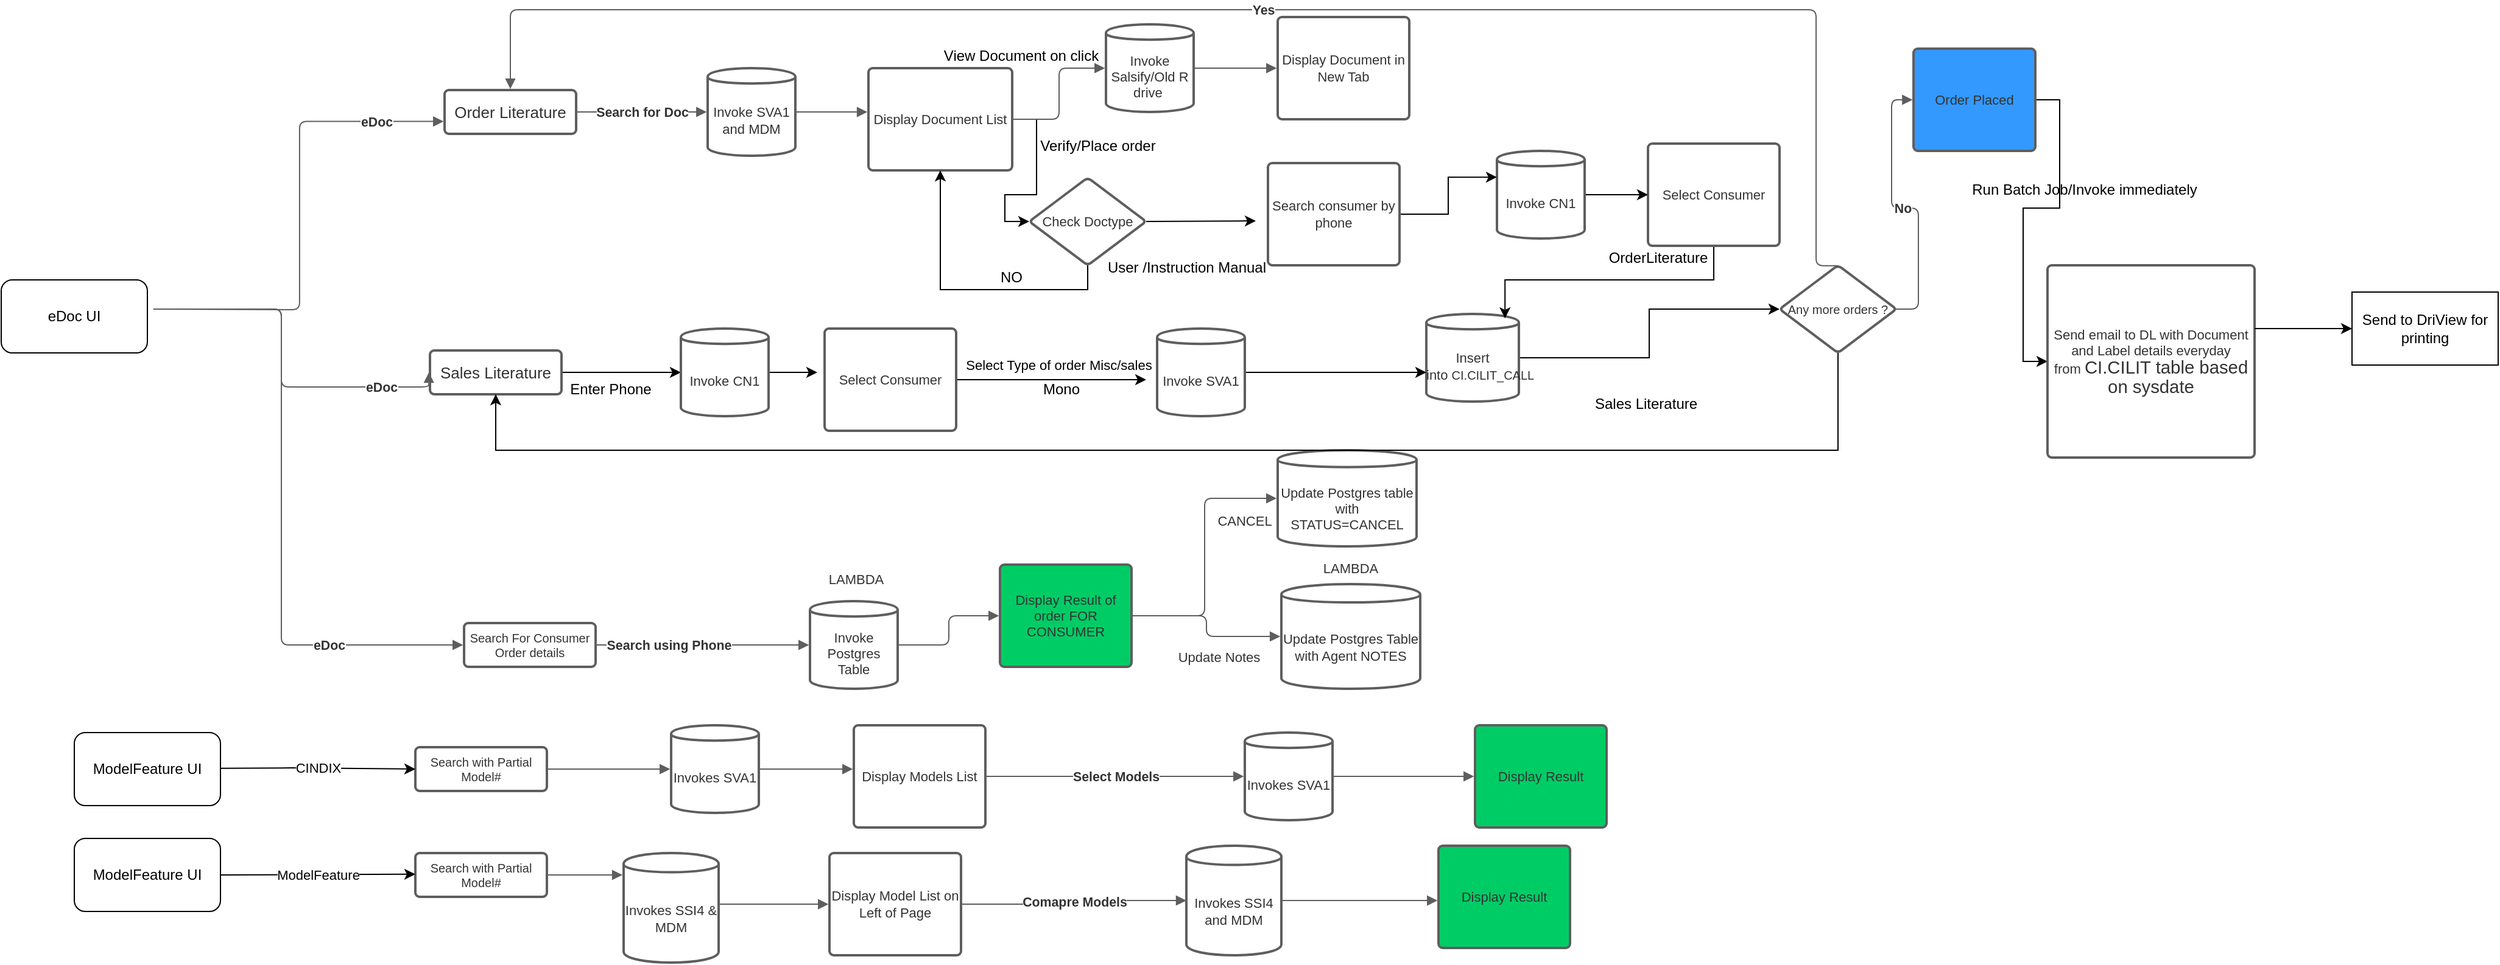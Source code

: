 <mxfile version="13.10.4" type="github">
  <diagram id="0DkKz2EjrmcNMTaaRU0T" name="Page-1">
    <mxGraphModel dx="1202" dy="552" grid="1" gridSize="10" guides="1" tooltips="1" connect="1" arrows="1" fold="1" page="1" pageScale="1" pageWidth="850" pageHeight="1100" math="0" shadow="0">
      <root>
        <mxCell id="0" />
        <mxCell id="1" parent="0" />
        <UserObject label="Update Notes" lucidchartObjectId="BilLvsvKNe_M" id="a1okjNHGLK1KyI7zbIEn-1">
          <mxCell style="html=1;overflow=block;whiteSpace=wrap;strokeColor=none;fillColor=none;whiteSpace=wrap;fontSize=11;fontColor=#333333;spacing=0;strokeOpacity=100;rounded=1;absoluteArcSize=1;arcSize=7;strokeWidth=2;" vertex="1" zOrder="0" parent="1">
            <mxGeometry x="948" y="532" width="144" height="36" as="geometry" />
          </mxCell>
        </UserObject>
        <UserObject label="Order Literature" lucidchartObjectId="pBjLOZaNNB7b" id="a1okjNHGLK1KyI7zbIEn-5">
          <mxCell style="html=1;overflow=block;whiteSpace=wrap;;whiteSpace=wrap;fontSize=13;fontColor=#333333;spacing=0;strokeColor=#5e5e5e;strokeOpacity=100;rounded=1;absoluteArcSize=1;arcSize=7;strokeWidth=2;" vertex="1" zOrder="2" parent="1">
            <mxGeometry x="384" y="84" width="108" height="36" as="geometry" />
          </mxCell>
        </UserObject>
        <mxCell id="a1okjNHGLK1KyI7zbIEn-6" style="edgeStyle=orthogonalEdgeStyle;rounded=0;orthogonalLoop=1;jettySize=auto;html=1;exitX=1;exitY=0.5;exitDx=0;exitDy=0;entryX=0;entryY=0.5;entryDx=0;entryDy=0;" edge="1" parent="1" source="a1okjNHGLK1KyI7zbIEn-7" target="a1okjNHGLK1KyI7zbIEn-80">
          <mxGeometry relative="1" as="geometry" />
        </mxCell>
        <UserObject label="Sales Literature" lucidchartObjectId="YBjLfeXOZ875" id="a1okjNHGLK1KyI7zbIEn-7">
          <mxCell style="html=1;overflow=block;whiteSpace=wrap;;whiteSpace=wrap;fontSize=13;fontColor=#333333;spacing=0;strokeColor=#5e5e5e;strokeOpacity=100;rounded=1;absoluteArcSize=1;arcSize=7;strokeWidth=2;" vertex="1" zOrder="3" parent="1">
            <mxGeometry x="372" y="298" width="108" height="36" as="geometry" />
          </mxCell>
        </UserObject>
        <UserObject label="Search For Consumer Order details" lucidchartObjectId="nCjL~i5pT-_8" id="a1okjNHGLK1KyI7zbIEn-8">
          <mxCell style="html=1;overflow=block;whiteSpace=wrap;;whiteSpace=wrap;fontSize=10;fontColor=#333333;spacing=0;strokeColor=#5e5e5e;strokeOpacity=100;rounded=1;absoluteArcSize=1;arcSize=7;strokeWidth=2;" vertex="1" zOrder="5" parent="1">
            <mxGeometry x="400" y="522" width="108" height="36" as="geometry" />
          </mxCell>
        </UserObject>
        <UserObject label="" lucidchartObjectId="IDjLZH2CIHoi" id="a1okjNHGLK1KyI7zbIEn-9">
          <mxCell style="html=1;jettySize=18;whiteSpace=wrap;fontSize=11;strokeColor=#5E5E5E;rounded=1;arcSize=12;edgeStyle=orthogonalEdgeStyle;startArrow=none;;endArrow=block;endFill=1;;exitX=1.007;exitY=0.5;exitPerimeter=0;entryX=-0.008;entryY=0.5;entryPerimeter=0;" edge="1" parent="1" target="a1okjNHGLK1KyI7zbIEn-7">
            <mxGeometry width="100" height="100" relative="1" as="geometry">
              <Array as="points">
                <mxPoint x="250" y="264" />
                <mxPoint x="250" y="328" />
              </Array>
              <mxPoint x="144.924" y="264" as="sourcePoint" />
            </mxGeometry>
          </mxCell>
        </UserObject>
        <mxCell id="a1okjNHGLK1KyI7zbIEn-10" value="eDoc" style="text;html=1;resizable=0;labelBackgroundColor=#ffffff;align=center;verticalAlign=middle;fontStyle=1;fontColor=#333333;;fontSize=10.667;" vertex="1" parent="a1okjNHGLK1KyI7zbIEn-9">
          <mxGeometry x="0.657" relative="1" as="geometry" />
        </mxCell>
        <UserObject label="" lucidchartObjectId="6DjLCiu6LorC" id="a1okjNHGLK1KyI7zbIEn-11">
          <mxCell style="html=1;jettySize=18;whiteSpace=wrap;fontSize=11;strokeColor=#5E5E5E;rounded=1;arcSize=12;edgeStyle=orthogonalEdgeStyle;startArrow=none;;endArrow=block;endFill=1;;exitX=1.007;exitY=0.5;exitPerimeter=0;entryX=-0.008;entryY=0.717;entryPerimeter=0;" edge="1" parent="1" target="a1okjNHGLK1KyI7zbIEn-5">
            <mxGeometry width="100" height="100" relative="1" as="geometry">
              <Array as="points" />
              <mxPoint x="144.924" y="264" as="sourcePoint" />
            </mxGeometry>
          </mxCell>
        </UserObject>
        <mxCell id="a1okjNHGLK1KyI7zbIEn-12" value="eDoc" style="text;html=1;resizable=0;labelBackgroundColor=#ffffff;align=center;verticalAlign=middle;fontStyle=1;fontColor=#333333;;fontSize=10.667;" vertex="1" parent="a1okjNHGLK1KyI7zbIEn-11">
          <mxGeometry x="0.717" relative="1" as="geometry" />
        </mxCell>
        <UserObject label="" lucidchartObjectId="fEjLspF8iSy~" id="a1okjNHGLK1KyI7zbIEn-13">
          <mxCell style="html=1;jettySize=18;whiteSpace=wrap;fontSize=11;strokeColor=#5E5E5E;rounded=1;arcSize=12;edgeStyle=orthogonalEdgeStyle;startArrow=none;;endArrow=block;endFill=1;;exitX=1.007;exitY=0.5;exitPerimeter=0;entryX=-0.008;entryY=0.5;entryPerimeter=0;" edge="1" parent="1" target="a1okjNHGLK1KyI7zbIEn-8">
            <mxGeometry width="100" height="100" relative="1" as="geometry">
              <Array as="points">
                <mxPoint x="250" y="264" />
                <mxPoint x="250" y="540" />
              </Array>
              <mxPoint x="144.924" y="264" as="sourcePoint" />
            </mxGeometry>
          </mxCell>
        </UserObject>
        <mxCell id="a1okjNHGLK1KyI7zbIEn-14" value="eDoc" style="text;html=1;resizable=0;labelBackgroundColor=#ffffff;align=center;verticalAlign=middle;fontStyle=1;fontColor=#333333;;fontSize=10.667;" vertex="1" parent="a1okjNHGLK1KyI7zbIEn-13">
          <mxGeometry x="0.585" relative="1" as="geometry" />
        </mxCell>
        <UserObject label="Search with  Partial Model#" lucidchartObjectId="1EjL6-oOuRn1" id="a1okjNHGLK1KyI7zbIEn-17">
          <mxCell style="html=1;overflow=block;whiteSpace=wrap;;whiteSpace=wrap;fontSize=10;fontColor=#333333;spacing=0;strokeColor=#5e5e5e;strokeOpacity=100;rounded=1;absoluteArcSize=1;arcSize=7;strokeWidth=2;" vertex="1" zOrder="11" parent="1">
            <mxGeometry x="360" y="624" width="108" height="36" as="geometry" />
          </mxCell>
        </UserObject>
        <UserObject label="Search with  Partial Model#" lucidchartObjectId="lHjLN2XoaWTJ" id="a1okjNHGLK1KyI7zbIEn-18">
          <mxCell style="html=1;overflow=block;whiteSpace=wrap;;whiteSpace=wrap;fontSize=10;fontColor=#333333;spacing=0;strokeColor=#5e5e5e;strokeOpacity=100;rounded=1;absoluteArcSize=1;arcSize=7;strokeWidth=2;" vertex="1" zOrder="12" parent="1">
            <mxGeometry x="360" y="711" width="108" height="36" as="geometry" />
          </mxCell>
        </UserObject>
        <UserObject label="Display Models List" lucidchartObjectId="w.kLbMs-QvT~" id="a1okjNHGLK1KyI7zbIEn-19">
          <mxCell style="html=1;overflow=block;whiteSpace=wrap;;whiteSpace=wrap;fontSize=11;fontColor=#333333;spacing=0;strokeColor=#5e5e5e;strokeOpacity=100;rounded=1;absoluteArcSize=1;arcSize=7;strokeWidth=2;" vertex="1" zOrder="15" parent="1">
            <mxGeometry x="720" y="606" width="108" height="84" as="geometry" />
          </mxCell>
        </UserObject>
        <UserObject label="LAMBDA" lucidchartObjectId="u~kLIPSDVg86" id="a1okjNHGLK1KyI7zbIEn-20">
          <mxCell style="html=1;overflow=block;whiteSpace=wrap;strokeColor=none;fillColor=none;whiteSpace=wrap;fontSize=11;fontColor=#333333;spacing=0;strokeOpacity=100;rounded=1;absoluteArcSize=1;arcSize=7;strokeWidth=2;" vertex="1" zOrder="18" parent="1">
            <mxGeometry x="650" y="468" width="144" height="36" as="geometry" />
          </mxCell>
        </UserObject>
        <UserObject label="Display Result" lucidchartObjectId="ralL7fFfY5tx" id="a1okjNHGLK1KyI7zbIEn-21">
          <mxCell style="html=1;overflow=block;whiteSpace=wrap;;whiteSpace=wrap;fontSize=11;fontColor=#333333;spacing=0;strokeColor=#5e5e5e;strokeOpacity=100;rounded=1;absoluteArcSize=1;arcSize=7;strokeWidth=2;fillColor=#00CC66;" vertex="1" zOrder="21" parent="1">
            <mxGeometry x="1230" y="606" width="108" height="84" as="geometry" />
          </mxCell>
        </UserObject>
        <UserObject label="" lucidchartObjectId="JalLRUOVvGad" id="a1okjNHGLK1KyI7zbIEn-22">
          <mxCell style="html=1;jettySize=18;whiteSpace=wrap;fontSize=11;strokeColor=#5E5E5E;rounded=1;arcSize=12;edgeStyle=orthogonalEdgeStyle;startArrow=none;;endArrow=block;endFill=1;;exitX=1.008;exitY=0.5;exitPerimeter=0;entryX=-0.012;entryY=0.5;entryPerimeter=0;" edge="1" parent="1" source="a1okjNHGLK1KyI7zbIEn-17" target="a1okjNHGLK1KyI7zbIEn-43">
            <mxGeometry width="100" height="100" relative="1" as="geometry">
              <Array as="points" />
            </mxGeometry>
          </mxCell>
        </UserObject>
        <UserObject label="" lucidchartObjectId="SalLrzvb_-Va" id="a1okjNHGLK1KyI7zbIEn-23">
          <mxCell style="html=1;jettySize=18;whiteSpace=wrap;fontSize=11;strokeColor=#5E5E5E;rounded=1;arcSize=12;edgeStyle=orthogonalEdgeStyle;startArrow=none;;endArrow=block;endFill=1;;exitX=1.013;exitY=0.5;exitPerimeter=0;entryX=-0.008;entryY=0.5;entryPerimeter=0;" edge="1" parent="1" source="a1okjNHGLK1KyI7zbIEn-45" target="a1okjNHGLK1KyI7zbIEn-21">
            <mxGeometry width="100" height="100" relative="1" as="geometry">
              <Array as="points" />
            </mxGeometry>
          </mxCell>
        </UserObject>
        <UserObject label="Display Model List on Left of Page" lucidchartObjectId="qclLVQgFfYEK" id="a1okjNHGLK1KyI7zbIEn-25">
          <mxCell style="html=1;overflow=block;whiteSpace=wrap;;whiteSpace=wrap;fontSize=11;fontColor=#333333;spacing=0;strokeColor=#5e5e5e;strokeOpacity=100;rounded=1;absoluteArcSize=1;arcSize=7;strokeWidth=2;" vertex="1" zOrder="29" parent="1">
            <mxGeometry x="700" y="711" width="108" height="84" as="geometry" />
          </mxCell>
        </UserObject>
        <UserObject label="" lucidchartObjectId="gdlLRa8zKXkX" id="a1okjNHGLK1KyI7zbIEn-26">
          <mxCell style="html=1;jettySize=18;whiteSpace=wrap;fontSize=11;strokeColor=#5E5E5E;rounded=1;arcSize=12;edgeStyle=orthogonalEdgeStyle;startArrow=none;;endArrow=block;endFill=1;;exitX=1.008;exitY=0.5;exitPerimeter=0;entryX=-0.012;entryY=0.5;entryPerimeter=0;" edge="1" parent="1" source="a1okjNHGLK1KyI7zbIEn-19" target="a1okjNHGLK1KyI7zbIEn-45">
            <mxGeometry width="100" height="100" relative="1" as="geometry">
              <Array as="points" />
            </mxGeometry>
          </mxCell>
        </UserObject>
        <mxCell id="a1okjNHGLK1KyI7zbIEn-27" value="Select Models" style="text;html=1;resizable=0;labelBackgroundColor=#ffffff;align=center;verticalAlign=middle;fontStyle=1;fontColor=#333333;;fontSize=10.667;" vertex="1" parent="a1okjNHGLK1KyI7zbIEn-26">
          <mxGeometry relative="1" as="geometry" />
        </mxCell>
        <UserObject label="" lucidchartObjectId="ydlLN4fiP4Qo" id="a1okjNHGLK1KyI7zbIEn-28">
          <mxCell style="html=1;jettySize=18;whiteSpace=wrap;fontSize=11;strokeColor=#5E5E5E;rounded=1;arcSize=12;edgeStyle=orthogonalEdgeStyle;startArrow=none;;endArrow=block;endFill=1;;exitX=1.008;exitY=0.5;exitPerimeter=0;entryX=0;entryY=0.5;entryDx=0;entryDy=0;" edge="1" parent="1" source="a1okjNHGLK1KyI7zbIEn-25" target="a1okjNHGLK1KyI7zbIEn-48">
            <mxGeometry width="100" height="100" relative="1" as="geometry">
              <Array as="points" />
              <mxPoint x="959" y="726" as="targetPoint" />
            </mxGeometry>
          </mxCell>
        </UserObject>
        <mxCell id="a1okjNHGLK1KyI7zbIEn-29" value="Comapre Models" style="text;html=1;resizable=0;labelBackgroundColor=#ffffff;align=center;verticalAlign=middle;fontStyle=1;fontColor=#333333;;fontSize=10.667;" vertex="1" parent="a1okjNHGLK1KyI7zbIEn-28">
          <mxGeometry relative="1" as="geometry" />
        </mxCell>
        <UserObject label="Display Result" lucidchartObjectId="jelLRvVD97Lu" id="a1okjNHGLK1KyI7zbIEn-30">
          <mxCell style="html=1;overflow=block;whiteSpace=wrap;;whiteSpace=wrap;fontSize=11;fontColor=#333333;spacing=0;strokeColor=#5e5e5e;strokeOpacity=100;rounded=1;absoluteArcSize=1;arcSize=7;strokeWidth=2;fillColor=#00CC66;" vertex="1" zOrder="33" parent="1">
            <mxGeometry x="1200" y="705" width="108" height="84" as="geometry" />
          </mxCell>
        </UserObject>
        <UserObject label="" lucidchartObjectId="yflLa5BHoiE5" id="a1okjNHGLK1KyI7zbIEn-31">
          <mxCell style="html=1;jettySize=18;whiteSpace=wrap;fontSize=11;strokeColor=#5E5E5E;rounded=1;arcSize=12;edgeStyle=orthogonalEdgeStyle;startArrow=none;;endArrow=block;endFill=1;;exitX=1.008;exitY=0.5;exitPerimeter=0;entryX=-0.012;entryY=0.5;entryPerimeter=0;" edge="1" parent="1" source="a1okjNHGLK1KyI7zbIEn-8" target="a1okjNHGLK1KyI7zbIEn-42">
            <mxGeometry width="100" height="100" relative="1" as="geometry">
              <Array as="points" />
            </mxGeometry>
          </mxCell>
        </UserObject>
        <mxCell id="a1okjNHGLK1KyI7zbIEn-32" value="Search using Phone" style="text;html=1;resizable=0;labelBackgroundColor=#ffffff;align=center;verticalAlign=middle;fontStyle=1;fontColor=#333333;;fontSize=10.667;" vertex="1" parent="a1okjNHGLK1KyI7zbIEn-31">
          <mxGeometry x="-0.321" relative="1" as="geometry" />
        </mxCell>
        <UserObject label="" lucidchartObjectId="SflLBxrOwPlP" id="a1okjNHGLK1KyI7zbIEn-33">
          <mxCell style="html=1;jettySize=18;whiteSpace=wrap;fontSize=11;strokeColor=#5E5E5E;rounded=1;arcSize=12;edgeStyle=orthogonalEdgeStyle;startArrow=none;;endArrow=block;endFill=1;;exitX=1.013;exitY=0.5;exitPerimeter=0;entryX=-0.008;entryY=0.5;entryPerimeter=0;" edge="1" parent="1" source="a1okjNHGLK1KyI7zbIEn-42" target="a1okjNHGLK1KyI7zbIEn-34">
            <mxGeometry width="100" height="100" relative="1" as="geometry">
              <Array as="points" />
            </mxGeometry>
          </mxCell>
        </UserObject>
        <UserObject label="Display Result of order FOR CONSUMER" lucidchartObjectId="TflLno.JaqFn" id="a1okjNHGLK1KyI7zbIEn-34">
          <mxCell style="html=1;overflow=block;whiteSpace=wrap;;whiteSpace=wrap;fontSize=11;fontColor=#333333;spacing=0;strokeColor=#5E5E5E;rounded=1;absoluteArcSize=1;arcSize=7;strokeWidth=2;fillColor=#00CC66;" vertex="1" zOrder="39" parent="1">
            <mxGeometry x="840" y="474" width="108" height="84" as="geometry" />
          </mxCell>
        </UserObject>
        <UserObject label="" lucidchartObjectId="lhlL1.eJ6xFp" id="a1okjNHGLK1KyI7zbIEn-35">
          <mxCell style="html=1;jettySize=18;whiteSpace=wrap;fontSize=11;strokeColor=#5E5E5E;rounded=1;arcSize=12;edgeStyle=orthogonalEdgeStyle;startArrow=none;;endArrow=block;endFill=1;;exitX=1.008;exitY=0.5;exitPerimeter=0;entryX=-0.008;entryY=0.5;entryPerimeter=0;" edge="1" parent="1" source="a1okjNHGLK1KyI7zbIEn-34" target="a1okjNHGLK1KyI7zbIEn-51">
            <mxGeometry width="100" height="100" relative="1" as="geometry">
              <Array as="points" />
            </mxGeometry>
          </mxCell>
        </UserObject>
        <UserObject label="" lucidchartObjectId="UhlL-Yp72E1r" id="a1okjNHGLK1KyI7zbIEn-36">
          <mxCell style="html=1;jettySize=18;whiteSpace=wrap;fontSize=11;strokeColor=#5E5E5E;rounded=1;arcSize=12;edgeStyle=orthogonalEdgeStyle;startArrow=none;;endArrow=block;endFill=1;;exitX=1.008;exitY=0.5;exitPerimeter=0;entryX=-0.008;entryY=0.5;entryPerimeter=0;" edge="1" parent="1" source="a1okjNHGLK1KyI7zbIEn-34" target="a1okjNHGLK1KyI7zbIEn-52">
            <mxGeometry width="100" height="100" relative="1" as="geometry">
              <Array as="points" />
            </mxGeometry>
          </mxCell>
        </UserObject>
        <UserObject label="CANCEL " lucidchartObjectId="ZilLfmF~tMEb" id="a1okjNHGLK1KyI7zbIEn-37">
          <mxCell style="html=1;overflow=block;whiteSpace=wrap;strokeColor=none;fillColor=none;whiteSpace=wrap;fontSize=11;fontColor=#333333;spacing=0;strokeOpacity=100;rounded=1;absoluteArcSize=1;arcSize=7;strokeWidth=2;" vertex="1" zOrder="44" parent="1">
            <mxGeometry x="969" y="420" width="144" height="36" as="geometry" />
          </mxCell>
        </UserObject>
        <UserObject label="" lucidchartObjectId="qklLeJbfT2Jp" id="a1okjNHGLK1KyI7zbIEn-38">
          <mxCell style="html=1;jettySize=18;whiteSpace=wrap;fontSize=11;strokeColor=#5E5E5E;rounded=1;arcSize=12;edgeStyle=orthogonalEdgeStyle;startArrow=none;;endArrow=block;endFill=1;;exitX=1.012;exitY=0.467;exitPerimeter=0;entryX=-0.008;entryY=0.5;entryPerimeter=0;" edge="1" parent="1" source="a1okjNHGLK1KyI7zbIEn-47" target="a1okjNHGLK1KyI7zbIEn-25">
            <mxGeometry width="100" height="100" relative="1" as="geometry">
              <Array as="points" />
            </mxGeometry>
          </mxCell>
        </UserObject>
        <UserObject label="Invoke Postgres Table" lucidchartObjectId="yElLwtWYqtBz" id="a1okjNHGLK1KyI7zbIEn-42">
          <mxCell style="html=1;overflow=block;whiteSpace=wrap;shape=cylinder;size=0.1;anchorPointDirection=0;boundedLbl=1;;whiteSpace=wrap;fontSize=11;fontColor=#333333;spacing=3;strokeColor=#5e5e5e;strokeOpacity=100;rounded=1;absoluteArcSize=1;arcSize=7;strokeWidth=2;" vertex="1" zOrder="51" parent="1">
            <mxGeometry x="684" y="504" width="72" height="72" as="geometry" />
          </mxCell>
        </UserObject>
        <UserObject label="Invokes SVA1" lucidchartObjectId="5ElLfKKwqaxA" id="a1okjNHGLK1KyI7zbIEn-43">
          <mxCell style="html=1;overflow=block;whiteSpace=wrap;shape=cylinder;size=0.1;anchorPointDirection=0;boundedLbl=1;;whiteSpace=wrap;fontSize=11;fontColor=#333333;spacing=3;strokeColor=#5e5e5e;strokeOpacity=100;rounded=1;absoluteArcSize=1;arcSize=7;strokeWidth=2;" vertex="1" zOrder="52" parent="1">
            <mxGeometry x="570" y="606" width="72" height="72" as="geometry" />
          </mxCell>
        </UserObject>
        <UserObject label="" lucidchartObjectId="vFlLTLDrGMOa" id="a1okjNHGLK1KyI7zbIEn-44">
          <mxCell style="html=1;jettySize=18;whiteSpace=wrap;fontSize=11;strokeColor=#5E5E5E;rounded=1;arcSize=12;edgeStyle=orthogonalEdgeStyle;startArrow=none;;endArrow=block;endFill=1;;exitX=1.013;exitY=0.5;exitPerimeter=0;entryX=-0.008;entryY=0.429;entryPerimeter=0;" edge="1" parent="1" source="a1okjNHGLK1KyI7zbIEn-43" target="a1okjNHGLK1KyI7zbIEn-19">
            <mxGeometry width="100" height="100" relative="1" as="geometry">
              <Array as="points" />
            </mxGeometry>
          </mxCell>
        </UserObject>
        <UserObject label="Invokes SVA1" lucidchartObjectId="FFlL.7ixTbK2" id="a1okjNHGLK1KyI7zbIEn-45">
          <mxCell style="html=1;overflow=block;whiteSpace=wrap;shape=cylinder;size=0.1;anchorPointDirection=0;boundedLbl=1;;whiteSpace=wrap;fontSize=11;fontColor=#333333;spacing=3;strokeColor=#5e5e5e;strokeOpacity=100;rounded=1;absoluteArcSize=1;arcSize=7;strokeWidth=2;" vertex="1" zOrder="54" parent="1">
            <mxGeometry x="1041" y="612" width="72" height="72" as="geometry" />
          </mxCell>
        </UserObject>
        <UserObject label="LAMBDA" lucidchartObjectId="9FlL2aXix7lZ" id="a1okjNHGLK1KyI7zbIEn-46">
          <mxCell style="html=1;overflow=block;whiteSpace=wrap;strokeColor=none;fillColor=none;whiteSpace=wrap;fontSize=11;fontColor=#333333;spacing=0;strokeOpacity=100;rounded=1;absoluteArcSize=1;arcSize=7;strokeWidth=2;" vertex="1" zOrder="55" parent="1">
            <mxGeometry x="1056" y="459" width="144" height="36" as="geometry" />
          </mxCell>
        </UserObject>
        <UserObject label="Invokes SSI4 &amp;amp; MDM" lucidchartObjectId="d3lL2R2NC.Hh" id="a1okjNHGLK1KyI7zbIEn-47">
          <mxCell style="html=1;overflow=block;whiteSpace=wrap;shape=cylinder;size=0.1;anchorPointDirection=0;boundedLbl=1;;whiteSpace=wrap;fontSize=11;fontColor=#333333;spacing=3;strokeColor=#5e5e5e;strokeOpacity=100;rounded=1;absoluteArcSize=1;arcSize=7;strokeWidth=2;" vertex="1" zOrder="56" parent="1">
            <mxGeometry x="531" y="711" width="78" height="90" as="geometry" />
          </mxCell>
        </UserObject>
        <UserObject label="Invokes SSI4 and MDM" lucidchartObjectId="Y3lLBH1f6Dpu" id="a1okjNHGLK1KyI7zbIEn-48">
          <mxCell style="html=1;overflow=block;whiteSpace=wrap;shape=cylinder;size=0.1;anchorPointDirection=0;boundedLbl=1;;whiteSpace=wrap;fontSize=11;fontColor=#333333;spacing=3;strokeColor=#5e5e5e;strokeOpacity=100;rounded=1;absoluteArcSize=1;arcSize=7;strokeWidth=2;" vertex="1" zOrder="58" parent="1">
            <mxGeometry x="993" y="705" width="78" height="90" as="geometry" />
          </mxCell>
        </UserObject>
        <UserObject label="" lucidchartObjectId=".3lLixVcu4Cx" id="a1okjNHGLK1KyI7zbIEn-49">
          <mxCell style="html=1;jettySize=18;whiteSpace=wrap;fontSize=11;strokeColor=#5E5E5E;rounded=1;arcSize=12;edgeStyle=orthogonalEdgeStyle;startArrow=none;;endArrow=block;endFill=1;;exitX=1.012;exitY=0.5;exitPerimeter=0;entryX=-0.008;entryY=0.536;entryPerimeter=0;" edge="1" parent="1" source="a1okjNHGLK1KyI7zbIEn-48" target="a1okjNHGLK1KyI7zbIEn-30">
            <mxGeometry width="100" height="100" relative="1" as="geometry">
              <Array as="points" />
            </mxGeometry>
          </mxCell>
        </UserObject>
        <UserObject label="" lucidchartObjectId="h4lL6PXlET3E" id="a1okjNHGLK1KyI7zbIEn-50">
          <mxCell style="html=1;jettySize=18;whiteSpace=wrap;fontSize=11;strokeColor=#5E5E5E;rounded=1;arcSize=12;edgeStyle=orthogonalEdgeStyle;startArrow=none;;endArrow=block;endFill=1;;exitX=1.008;exitY=0.5;exitPerimeter=0;entryX=-0.012;entryY=0.2;entryPerimeter=0;" edge="1" parent="1" source="a1okjNHGLK1KyI7zbIEn-18" target="a1okjNHGLK1KyI7zbIEn-47">
            <mxGeometry width="100" height="100" relative="1" as="geometry">
              <Array as="points" />
            </mxGeometry>
          </mxCell>
        </UserObject>
        <UserObject label="Update Postgres table with STATUS=CANCEL" lucidchartObjectId="v4lLLe2HC2bZ" id="a1okjNHGLK1KyI7zbIEn-51">
          <mxCell style="html=1;overflow=block;whiteSpace=wrap;shape=cylinder;size=0.1;anchorPointDirection=0;boundedLbl=1;;whiteSpace=wrap;fontSize=11;fontColor=#333333;spacing=3;strokeColor=#5e5e5e;strokeOpacity=100;rounded=1;absoluteArcSize=1;arcSize=7;strokeWidth=2;" vertex="1" zOrder="61" parent="1">
            <mxGeometry x="1068" y="380" width="114" height="79" as="geometry" />
          </mxCell>
        </UserObject>
        <UserObject label="Update Postgres Table with Agent NOTES" lucidchartObjectId="O4lLSYf3ZzYw" id="a1okjNHGLK1KyI7zbIEn-52">
          <mxCell style="html=1;overflow=block;whiteSpace=wrap;shape=cylinder;size=0.1;anchorPointDirection=0;boundedLbl=1;;whiteSpace=wrap;fontSize=11;fontColor=#333333;spacing=3;strokeColor=#5e5e5e;strokeOpacity=100;rounded=1;absoluteArcSize=1;arcSize=7;strokeWidth=2;" vertex="1" zOrder="62" parent="1">
            <mxGeometry x="1071" y="490" width="114" height="86" as="geometry" />
          </mxCell>
        </UserObject>
        <UserObject label="" lucidchartObjectId="N5lLcx2AEiov" id="a1okjNHGLK1KyI7zbIEn-53">
          <mxCell style="html=1;jettySize=18;whiteSpace=wrap;fontSize=11;strokeColor=#5E5E5E;rounded=1;arcSize=12;edgeStyle=orthogonalEdgeStyle;startArrow=none;;endArrow=block;endFill=1;;exitX=1.008;exitY=0.5;exitPerimeter=0;entryX=-0.012;entryY=0.5;entryPerimeter=0;" edge="1" parent="1" source="a1okjNHGLK1KyI7zbIEn-5" target="a1okjNHGLK1KyI7zbIEn-55">
            <mxGeometry width="100" height="100" relative="1" as="geometry">
              <Array as="points" />
            </mxGeometry>
          </mxCell>
        </UserObject>
        <mxCell id="a1okjNHGLK1KyI7zbIEn-54" value="Search for Doc" style="text;html=1;resizable=0;labelBackgroundColor=#ffffff;align=center;verticalAlign=middle;fontStyle=1;fontColor=#333333;;fontSize=10.667;" vertex="1" parent="a1okjNHGLK1KyI7zbIEn-53">
          <mxGeometry relative="1" as="geometry" />
        </mxCell>
        <UserObject label="Invoke SVA1 and MDM" lucidchartObjectId="U5lLO8k~4eli" id="a1okjNHGLK1KyI7zbIEn-55">
          <mxCell style="html=1;overflow=block;whiteSpace=wrap;shape=cylinder;size=0.1;anchorPointDirection=0;boundedLbl=1;;whiteSpace=wrap;fontSize=11;fontColor=#333333;spacing=3;strokeColor=#5e5e5e;strokeOpacity=100;rounded=1;absoluteArcSize=1;arcSize=7;strokeWidth=2;" vertex="1" zOrder="64" parent="1">
            <mxGeometry x="600" y="66" width="72" height="72" as="geometry" />
          </mxCell>
        </UserObject>
        <mxCell id="a1okjNHGLK1KyI7zbIEn-56" style="edgeStyle=orthogonalEdgeStyle;rounded=0;orthogonalLoop=1;jettySize=auto;html=1;exitX=1;exitY=0.5;exitDx=0;exitDy=0;entryX=0;entryY=0.5;entryDx=0;entryDy=0;" edge="1" parent="1" source="a1okjNHGLK1KyI7zbIEn-57" target="a1okjNHGLK1KyI7zbIEn-93">
          <mxGeometry relative="1" as="geometry" />
        </mxCell>
        <UserObject label="Display Document List" lucidchartObjectId="f6lL8H.bw~57" id="a1okjNHGLK1KyI7zbIEn-57">
          <mxCell style="html=1;overflow=block;whiteSpace=wrap;;whiteSpace=wrap;fontSize=11;fontColor=#333333;spacing=0;strokeColor=#5e5e5e;strokeOpacity=100;rounded=1;absoluteArcSize=1;arcSize=7;strokeWidth=2;" vertex="1" zOrder="65" parent="1">
            <mxGeometry x="732" y="66" width="118" height="84" as="geometry" />
          </mxCell>
        </UserObject>
        <UserObject label="" lucidchartObjectId="46lL.0iiIbT6" id="a1okjNHGLK1KyI7zbIEn-58">
          <mxCell style="html=1;jettySize=18;whiteSpace=wrap;fontSize=11;strokeColor=#5E5E5E;rounded=1;arcSize=12;edgeStyle=orthogonalEdgeStyle;startArrow=none;;endArrow=block;endFill=1;;exitX=1.013;exitY=0.5;exitPerimeter=0;entryX=-0.008;entryY=0.429;entryPerimeter=0;" edge="1" parent="1" source="a1okjNHGLK1KyI7zbIEn-55" target="a1okjNHGLK1KyI7zbIEn-57">
            <mxGeometry width="100" height="100" relative="1" as="geometry">
              <Array as="points" />
            </mxGeometry>
          </mxCell>
        </UserObject>
        <UserObject label="Display Document in New Tab " lucidchartObjectId="q7lL51Yi-YE-" id="a1okjNHGLK1KyI7zbIEn-59">
          <mxCell style="html=1;overflow=block;whiteSpace=wrap;;whiteSpace=wrap;fontSize=11;fontColor=#333333;spacing=0;strokeColor=#5E5E5E;rounded=1;absoluteArcSize=1;arcSize=7;strokeWidth=2;" vertex="1" zOrder="68" parent="1">
            <mxGeometry x="1068" y="24" width="108" height="84" as="geometry" />
          </mxCell>
        </UserObject>
        <UserObject label="Invoke Salsify/Old R drive&amp;nbsp;" lucidchartObjectId="V7lLfkhFgSl-" id="a1okjNHGLK1KyI7zbIEn-60">
          <mxCell style="html=1;overflow=block;whiteSpace=wrap;shape=cylinder;size=0.1;anchorPointDirection=0;boundedLbl=1;;whiteSpace=wrap;fontSize=11;fontColor=#333333;spacing=3;strokeColor=#5e5e5e;strokeOpacity=100;rounded=1;absoluteArcSize=1;arcSize=7;strokeWidth=2;" vertex="1" zOrder="69" parent="1">
            <mxGeometry x="927" y="30" width="72" height="72" as="geometry" />
          </mxCell>
        </UserObject>
        <UserObject label="" lucidchartObjectId="i8lLnyoPt401" id="a1okjNHGLK1KyI7zbIEn-61">
          <mxCell style="html=1;jettySize=18;whiteSpace=wrap;fontSize=11;strokeColor=#5E5E5E;rounded=1;arcSize=12;edgeStyle=orthogonalEdgeStyle;startArrow=none;;endArrow=block;endFill=1;;exitX=1.008;exitY=0.5;exitPerimeter=0;entryX=-0.012;entryY=0.5;entryPerimeter=0;" edge="1" parent="1" source="a1okjNHGLK1KyI7zbIEn-57" target="a1okjNHGLK1KyI7zbIEn-60">
            <mxGeometry width="100" height="100" relative="1" as="geometry">
              <Array as="points" />
            </mxGeometry>
          </mxCell>
        </UserObject>
        <UserObject label="" lucidchartObjectId="m8lL5bD0e4uA" id="a1okjNHGLK1KyI7zbIEn-62">
          <mxCell style="html=1;jettySize=18;whiteSpace=wrap;fontSize=11;strokeColor=#5E5E5E;rounded=1;arcSize=12;edgeStyle=orthogonalEdgeStyle;startArrow=none;;endArrow=block;endFill=1;;exitX=1.013;exitY=0.5;exitPerimeter=0;entryX=-0.008;entryY=0.5;entryPerimeter=0;" edge="1" parent="1" source="a1okjNHGLK1KyI7zbIEn-60" target="a1okjNHGLK1KyI7zbIEn-59">
            <mxGeometry width="100" height="100" relative="1" as="geometry">
              <Array as="points" />
            </mxGeometry>
          </mxCell>
        </UserObject>
        <mxCell id="a1okjNHGLK1KyI7zbIEn-63" style="edgeStyle=orthogonalEdgeStyle;rounded=0;orthogonalLoop=1;jettySize=auto;html=1;exitX=1;exitY=0.5;exitDx=0;exitDy=0;entryX=0;entryY=0.5;entryDx=0;entryDy=0;" edge="1" parent="1" source="a1okjNHGLK1KyI7zbIEn-64" target="a1okjNHGLK1KyI7zbIEn-70">
          <mxGeometry relative="1" as="geometry">
            <mxPoint x="1300" y="192" as="targetPoint" />
          </mxGeometry>
        </mxCell>
        <UserObject label="Insert into&amp;nbsp;&lt;span style=&quot;line-height: 107% ; font-family: &amp;#34;calibri&amp;#34; , sans-serif&quot;&gt;&lt;font style=&quot;font-size: 10px&quot;&gt;CI.CILIT_CALL&lt;/font&gt;&lt;/span&gt;" lucidchartObjectId="f9lLoPnGk6is" id="a1okjNHGLK1KyI7zbIEn-64">
          <mxCell style="html=1;overflow=block;whiteSpace=wrap;shape=cylinder;size=0.1;anchorPointDirection=0;boundedLbl=1;;whiteSpace=wrap;fontSize=11;fontColor=#333333;spacing=3;strokeColor=#5e5e5e;strokeOpacity=100;rounded=1;absoluteArcSize=1;arcSize=7;strokeWidth=2;" vertex="1" zOrder="73" parent="1">
            <mxGeometry x="1190" y="268" width="76" height="72" as="geometry" />
          </mxCell>
        </UserObject>
        <mxCell id="a1okjNHGLK1KyI7zbIEn-65" style="edgeStyle=orthogonalEdgeStyle;rounded=0;orthogonalLoop=1;jettySize=auto;html=1;exitX=0.5;exitY=1;exitDx=0;exitDy=0;entryX=0.85;entryY=0.05;entryDx=0;entryDy=0;entryPerimeter=0;" edge="1" parent="1" source="a1okjNHGLK1KyI7zbIEn-66" target="a1okjNHGLK1KyI7zbIEn-64">
          <mxGeometry relative="1" as="geometry" />
        </mxCell>
        <UserObject label="Select Consumer" lucidchartObjectId="B9lLTGhqk9ZV" id="a1okjNHGLK1KyI7zbIEn-66">
          <mxCell style="html=1;overflow=block;whiteSpace=wrap;;whiteSpace=wrap;fontSize=11;fontColor=#333333;spacing=0;strokeColor=#5e5e5e;strokeOpacity=100;rounded=1;absoluteArcSize=1;arcSize=7;strokeWidth=2;" vertex="1" zOrder="74" parent="1">
            <mxGeometry x="1372" y="128" width="108" height="84" as="geometry" />
          </mxCell>
        </UserObject>
        <mxCell id="a1okjNHGLK1KyI7zbIEn-67" style="edgeStyle=orthogonalEdgeStyle;rounded=0;orthogonalLoop=1;jettySize=auto;html=1;exitX=1;exitY=0.5;exitDx=0;exitDy=0;entryX=0;entryY=0.5;entryDx=0;entryDy=0;" edge="1" parent="1" source="a1okjNHGLK1KyI7zbIEn-68" target="a1okjNHGLK1KyI7zbIEn-66">
          <mxGeometry relative="1" as="geometry" />
        </mxCell>
        <UserObject label="Invoke CN1" lucidchartObjectId="I_lLpCg9F2I." id="a1okjNHGLK1KyI7zbIEn-68">
          <mxCell style="html=1;overflow=block;whiteSpace=wrap;shape=cylinder;size=0.1;anchorPointDirection=0;boundedLbl=1;;whiteSpace=wrap;fontSize=11;fontColor=#333333;spacing=3;strokeColor=#5e5e5e;strokeOpacity=100;rounded=1;absoluteArcSize=1;arcSize=7;strokeWidth=2;" vertex="1" zOrder="75" parent="1">
            <mxGeometry x="1248" y="134" width="72" height="72" as="geometry" />
          </mxCell>
        </UserObject>
        <mxCell id="a1okjNHGLK1KyI7zbIEn-69" style="edgeStyle=orthogonalEdgeStyle;rounded=0;orthogonalLoop=1;jettySize=auto;html=1;exitX=0.5;exitY=1;exitDx=0;exitDy=0;entryX=0.5;entryY=1;entryDx=0;entryDy=0;" edge="1" parent="1" source="a1okjNHGLK1KyI7zbIEn-70" target="a1okjNHGLK1KyI7zbIEn-7">
          <mxGeometry relative="1" as="geometry">
            <Array as="points">
              <mxPoint x="1422" y="380" />
              <mxPoint x="425" y="380" />
            </Array>
          </mxGeometry>
        </mxCell>
        <UserObject label="&lt;font style=&quot;font-size: 10px&quot;&gt;Any more orders ?&lt;/font&gt;" lucidchartObjectId="8_lLlx0jThdN" id="a1okjNHGLK1KyI7zbIEn-70">
          <mxCell style="html=1;overflow=block;whiteSpace=wrap;rhombus;whiteSpace=wrap;fontSize=11;fontColor=#333333;spacing=3;strokeColor=#5e5e5e;strokeOpacity=100;rounded=1;absoluteArcSize=1;arcSize=7;strokeWidth=2;" vertex="1" zOrder="76" parent="1">
            <mxGeometry x="1480" y="228" width="96" height="72" as="geometry" />
          </mxCell>
        </UserObject>
        <UserObject label="" lucidchartObjectId="l.lLKTMPlHPw" id="a1okjNHGLK1KyI7zbIEn-71">
          <mxCell style="html=1;jettySize=18;whiteSpace=wrap;fontSize=10;fontColor=#333333;fontStyle=1;strokeColor=#5E5E5E;rounded=1;arcSize=12;edgeStyle=orthogonalEdgeStyle;startArrow=none;;endArrow=block;endFill=1;;exitX=0.5;exitY=0.006;exitPerimeter=0;entryX=0.5;entryY=-0.025;entryPerimeter=0;" edge="1" parent="1" source="a1okjNHGLK1KyI7zbIEn-70" target="a1okjNHGLK1KyI7zbIEn-5">
            <mxGeometry width="100" height="100" relative="1" as="geometry">
              <Array as="points">
                <mxPoint x="1510" y="228" />
                <mxPoint x="1510" y="18" />
                <mxPoint x="438" y="18" />
              </Array>
            </mxGeometry>
          </mxCell>
        </UserObject>
        <mxCell id="a1okjNHGLK1KyI7zbIEn-72" value="Yes" style="text;html=1;resizable=0;labelBackgroundColor=#ffffff;align=center;verticalAlign=middle;fontStyle=1;fontColor=#333333;;fontSize=10.667;" vertex="1" parent="a1okjNHGLK1KyI7zbIEn-71">
          <mxGeometry relative="1" as="geometry" />
        </mxCell>
        <UserObject label="" lucidchartObjectId="I.lL2wCSHQkV" id="a1okjNHGLK1KyI7zbIEn-73">
          <mxCell style="html=1;jettySize=18;whiteSpace=wrap;fontSize=10;fontColor=#333333;fontStyle=1;strokeColor=#5E5E5E;rounded=1;arcSize=12;edgeStyle=orthogonalEdgeStyle;startArrow=none;;endArrow=block;endFill=1;;exitX=0.991;exitY=0.5;exitPerimeter=0;entryX=-0.008;entryY=0.5;entryPerimeter=0;" edge="1" parent="1" source="a1okjNHGLK1KyI7zbIEn-70" target="a1okjNHGLK1KyI7zbIEn-76">
            <mxGeometry width="100" height="100" relative="1" as="geometry">
              <Array as="points" />
            </mxGeometry>
          </mxCell>
        </UserObject>
        <mxCell id="a1okjNHGLK1KyI7zbIEn-74" value="No" style="text;html=1;resizable=0;labelBackgroundColor=#ffffff;align=center;verticalAlign=middle;fontStyle=1;fontColor=#333333;;fontSize=10.667;" vertex="1" parent="a1okjNHGLK1KyI7zbIEn-73">
          <mxGeometry relative="1" as="geometry" />
        </mxCell>
        <mxCell id="a1okjNHGLK1KyI7zbIEn-75" style="edgeStyle=orthogonalEdgeStyle;rounded=0;orthogonalLoop=1;jettySize=auto;html=1;exitX=1;exitY=0.5;exitDx=0;exitDy=0;entryX=0;entryY=0.5;entryDx=0;entryDy=0;" edge="1" parent="1" source="a1okjNHGLK1KyI7zbIEn-76" target="a1okjNHGLK1KyI7zbIEn-90">
          <mxGeometry relative="1" as="geometry" />
        </mxCell>
        <UserObject label="Order Placed" lucidchartObjectId="R.lLBaoUMZ3C" id="a1okjNHGLK1KyI7zbIEn-76">
          <mxCell style="html=1;overflow=block;whiteSpace=wrap;;whiteSpace=wrap;fontSize=11;fontColor=#333333;spacing=0;strokeColor=#5e5e5e;strokeOpacity=100;rounded=1;absoluteArcSize=1;arcSize=7;strokeWidth=2;fillColor=#3399FF;" vertex="1" zOrder="79" parent="1">
            <mxGeometry x="1590" y="50" width="100" height="84" as="geometry" />
          </mxCell>
        </UserObject>
        <mxCell id="a1okjNHGLK1KyI7zbIEn-77" value="View Document on click" style="text;html=1;align=center;verticalAlign=middle;resizable=0;points=[];autosize=1;" vertex="1" parent="1">
          <mxGeometry x="787" y="46" width="140" height="20" as="geometry" />
        </mxCell>
        <mxCell id="a1okjNHGLK1KyI7zbIEn-79" style="edgeStyle=orthogonalEdgeStyle;rounded=0;orthogonalLoop=1;jettySize=auto;html=1;exitX=1;exitY=0.5;exitDx=0;exitDy=0;" edge="1" parent="1" source="a1okjNHGLK1KyI7zbIEn-80">
          <mxGeometry relative="1" as="geometry">
            <mxPoint x="690" y="316" as="targetPoint" />
          </mxGeometry>
        </mxCell>
        <UserObject label="Invoke CN1" lucidchartObjectId="I_lLpCg9F2I." id="a1okjNHGLK1KyI7zbIEn-80">
          <mxCell style="html=1;overflow=block;whiteSpace=wrap;shape=cylinder;size=0.1;anchorPointDirection=0;boundedLbl=1;;whiteSpace=wrap;fontSize=11;fontColor=#333333;spacing=3;strokeColor=#5e5e5e;strokeOpacity=100;rounded=1;absoluteArcSize=1;arcSize=7;strokeWidth=2;" vertex="1" zOrder="75" parent="1">
            <mxGeometry x="578" y="280" width="72" height="72" as="geometry" />
          </mxCell>
        </UserObject>
        <mxCell id="a1okjNHGLK1KyI7zbIEn-81" style="edgeStyle=orthogonalEdgeStyle;rounded=0;orthogonalLoop=1;jettySize=auto;html=1;exitX=1;exitY=0.5;exitDx=0;exitDy=0;" edge="1" parent="1" source="a1okjNHGLK1KyI7zbIEn-83">
          <mxGeometry relative="1" as="geometry">
            <mxPoint x="960" y="322" as="targetPoint" />
            <Array as="points">
              <mxPoint x="880" y="322" />
              <mxPoint x="880" y="322" />
            </Array>
          </mxGeometry>
        </mxCell>
        <mxCell id="a1okjNHGLK1KyI7zbIEn-82" value="Select Type of order Misc/sales" style="edgeLabel;html=1;align=center;verticalAlign=middle;resizable=0;points=[];" vertex="1" connectable="0" parent="a1okjNHGLK1KyI7zbIEn-81">
          <mxGeometry x="-0.053" y="18" relative="1" as="geometry">
            <mxPoint x="10" y="6" as="offset" />
          </mxGeometry>
        </mxCell>
        <UserObject label="Select Consumer" lucidchartObjectId="B9lLTGhqk9ZV" id="a1okjNHGLK1KyI7zbIEn-83">
          <mxCell style="html=1;overflow=block;whiteSpace=wrap;;whiteSpace=wrap;fontSize=11;fontColor=#333333;spacing=0;strokeColor=#5e5e5e;strokeOpacity=100;rounded=1;absoluteArcSize=1;arcSize=7;strokeWidth=2;" vertex="1" zOrder="74" parent="1">
            <mxGeometry x="696" y="280" width="108" height="84" as="geometry" />
          </mxCell>
        </UserObject>
        <mxCell id="a1okjNHGLK1KyI7zbIEn-84" style="edgeStyle=orthogonalEdgeStyle;rounded=0;orthogonalLoop=1;jettySize=auto;html=1;exitX=1;exitY=0.5;exitDx=0;exitDy=0;" edge="1" parent="1" source="a1okjNHGLK1KyI7zbIEn-85">
          <mxGeometry relative="1" as="geometry">
            <mxPoint x="1190" y="316" as="targetPoint" />
          </mxGeometry>
        </mxCell>
        <UserObject label="Invoke SVA1" lucidchartObjectId="I_lLpCg9F2I." id="a1okjNHGLK1KyI7zbIEn-85">
          <mxCell style="html=1;overflow=block;whiteSpace=wrap;shape=cylinder;size=0.1;anchorPointDirection=0;boundedLbl=1;;whiteSpace=wrap;fontSize=11;fontColor=#333333;spacing=3;strokeColor=#5e5e5e;strokeOpacity=100;rounded=1;absoluteArcSize=1;arcSize=7;strokeWidth=2;" vertex="1" zOrder="75" parent="1">
            <mxGeometry x="969" y="280" width="72" height="72" as="geometry" />
          </mxCell>
        </UserObject>
        <mxCell id="a1okjNHGLK1KyI7zbIEn-86" value="Mono" style="text;html=1;align=center;verticalAlign=middle;resizable=0;points=[];autosize=1;" vertex="1" parent="1">
          <mxGeometry x="865" y="320" width="50" height="20" as="geometry" />
        </mxCell>
        <mxCell id="a1okjNHGLK1KyI7zbIEn-87" value="Enter Phone" style="text;html=1;align=center;verticalAlign=middle;resizable=0;points=[];autosize=1;" vertex="1" parent="1">
          <mxGeometry x="480" y="320" width="80" height="20" as="geometry" />
        </mxCell>
        <mxCell id="a1okjNHGLK1KyI7zbIEn-88" value="OrderLiterature" style="text;html=1;align=center;verticalAlign=middle;resizable=0;points=[];autosize=1;" vertex="1" parent="1">
          <mxGeometry x="1330" y="212" width="100" height="20" as="geometry" />
        </mxCell>
        <mxCell id="a1okjNHGLK1KyI7zbIEn-89" value="Sales Literature" style="text;html=1;align=center;verticalAlign=middle;resizable=0;points=[];autosize=1;" vertex="1" parent="1">
          <mxGeometry x="1320" y="332" width="100" height="20" as="geometry" />
        </mxCell>
        <UserObject label="Send email to DL with Document and Label details everyday from&amp;nbsp;&lt;span style=&quot;font-size: 11.0pt ; line-height: 107% ; font-family: &amp;#34;calibri&amp;#34; , sans-serif&quot;&gt;CI.CILIT table based on sysdate&lt;/span&gt;" lucidchartObjectId="q7lL51Yi-YE-" id="a1okjNHGLK1KyI7zbIEn-90">
          <mxCell style="html=1;overflow=block;whiteSpace=wrap;;whiteSpace=wrap;fontSize=11;fontColor=#333333;spacing=0;strokeColor=#5E5E5E;rounded=1;absoluteArcSize=1;arcSize=7;strokeWidth=2;" vertex="1" zOrder="68" parent="1">
            <mxGeometry x="1700" y="228" width="170" height="158" as="geometry" />
          </mxCell>
        </UserObject>
        <mxCell id="a1okjNHGLK1KyI7zbIEn-91" style="edgeStyle=orthogonalEdgeStyle;rounded=0;orthogonalLoop=1;jettySize=auto;html=1;exitX=0.5;exitY=1;exitDx=0;exitDy=0;entryX=0.5;entryY=1;entryDx=0;entryDy=0;" edge="1" parent="1" source="a1okjNHGLK1KyI7zbIEn-93" target="a1okjNHGLK1KyI7zbIEn-57">
          <mxGeometry relative="1" as="geometry" />
        </mxCell>
        <mxCell id="a1okjNHGLK1KyI7zbIEn-92" style="edgeStyle=orthogonalEdgeStyle;rounded=0;orthogonalLoop=1;jettySize=auto;html=1;exitX=1;exitY=0.5;exitDx=0;exitDy=0;" edge="1" parent="1" source="a1okjNHGLK1KyI7zbIEn-93">
          <mxGeometry relative="1" as="geometry">
            <mxPoint x="1050" y="191.529" as="targetPoint" />
          </mxGeometry>
        </mxCell>
        <UserObject label="Check Doctype" lucidchartObjectId="8_lLlx0jThdN" id="a1okjNHGLK1KyI7zbIEn-93">
          <mxCell style="html=1;overflow=block;whiteSpace=wrap;rhombus;whiteSpace=wrap;fontSize=11;fontColor=#333333;spacing=3;strokeColor=#5e5e5e;strokeOpacity=100;rounded=1;absoluteArcSize=1;arcSize=7;strokeWidth=2;" vertex="1" zOrder="76" parent="1">
            <mxGeometry x="864" y="156" width="96" height="72" as="geometry" />
          </mxCell>
        </UserObject>
        <mxCell id="a1okjNHGLK1KyI7zbIEn-94" value="User /Instruction Manual" style="text;html=1;align=center;verticalAlign=middle;resizable=0;points=[];autosize=1;" vertex="1" parent="1">
          <mxGeometry x="918" y="220" width="150" height="20" as="geometry" />
        </mxCell>
        <mxCell id="a1okjNHGLK1KyI7zbIEn-95" value="Verify/Place order" style="text;html=1;align=center;verticalAlign=middle;resizable=0;points=[];autosize=1;" vertex="1" parent="1">
          <mxGeometry x="865" y="120" width="110" height="20" as="geometry" />
        </mxCell>
        <mxCell id="a1okjNHGLK1KyI7zbIEn-96" value="NO" style="text;html=1;align=center;verticalAlign=middle;resizable=0;points=[];autosize=1;" vertex="1" parent="1">
          <mxGeometry x="834" y="228" width="30" height="20" as="geometry" />
        </mxCell>
        <mxCell id="a1okjNHGLK1KyI7zbIEn-97" style="edgeStyle=orthogonalEdgeStyle;rounded=0;orthogonalLoop=1;jettySize=auto;html=1;exitX=1;exitY=0.5;exitDx=0;exitDy=0;entryX=0;entryY=0.3;entryDx=0;entryDy=0;" edge="1" parent="1" source="a1okjNHGLK1KyI7zbIEn-98" target="a1okjNHGLK1KyI7zbIEn-68">
          <mxGeometry relative="1" as="geometry" />
        </mxCell>
        <UserObject label="Search consumer by phone" lucidchartObjectId="B9lLTGhqk9ZV" id="a1okjNHGLK1KyI7zbIEn-98">
          <mxCell style="html=1;overflow=block;whiteSpace=wrap;;whiteSpace=wrap;fontSize=11;fontColor=#333333;spacing=0;strokeColor=#5e5e5e;strokeOpacity=100;rounded=1;absoluteArcSize=1;arcSize=7;strokeWidth=2;" vertex="1" zOrder="74" parent="1">
            <mxGeometry x="1060" y="144" width="108" height="84" as="geometry" />
          </mxCell>
        </UserObject>
        <mxCell id="a1okjNHGLK1KyI7zbIEn-99" value="Run Batch Job/Invoke immediately" style="text;html=1;align=center;verticalAlign=middle;resizable=0;points=[];autosize=1;" vertex="1" parent="1">
          <mxGeometry x="1630" y="156" width="200" height="20" as="geometry" />
        </mxCell>
        <mxCell id="a1okjNHGLK1KyI7zbIEn-101" value="ModelFeature" style="endArrow=classic;html=1;exitX=1;exitY=0.5;exitDx=0;exitDy=0;" edge="1" parent="1" source="a1okjNHGLK1KyI7zbIEn-103">
          <mxGeometry relative="1" as="geometry">
            <mxPoint x="260" y="728.41" as="sourcePoint" />
            <mxPoint x="360" y="728.41" as="targetPoint" />
          </mxGeometry>
        </mxCell>
        <mxCell id="a1okjNHGLK1KyI7zbIEn-103" value="ModelFeature UI" style="rounded=1;whiteSpace=wrap;html=1;" vertex="1" parent="1">
          <mxGeometry x="80" y="699" width="120" height="60" as="geometry" />
        </mxCell>
        <mxCell id="a1okjNHGLK1KyI7zbIEn-105" value="ModelFeature UI" style="rounded=1;whiteSpace=wrap;html=1;" vertex="1" parent="1">
          <mxGeometry x="80" y="612" width="120" height="60" as="geometry" />
        </mxCell>
        <mxCell id="a1okjNHGLK1KyI7zbIEn-109" value="" style="endArrow=classic;html=1;entryX=0;entryY=0.5;entryDx=0;entryDy=0;" edge="1" parent="1" target="a1okjNHGLK1KyI7zbIEn-17">
          <mxGeometry relative="1" as="geometry">
            <mxPoint x="200" y="641.41" as="sourcePoint" />
            <mxPoint x="300" y="641.41" as="targetPoint" />
            <Array as="points">
              <mxPoint x="260" y="641" />
            </Array>
          </mxGeometry>
        </mxCell>
        <mxCell id="a1okjNHGLK1KyI7zbIEn-110" value="CINDIX" style="edgeLabel;resizable=0;html=1;align=center;verticalAlign=middle;" connectable="0" vertex="1" parent="a1okjNHGLK1KyI7zbIEn-109">
          <mxGeometry relative="1" as="geometry" />
        </mxCell>
        <mxCell id="a1okjNHGLK1KyI7zbIEn-111" value="eDoc UI" style="rounded=1;whiteSpace=wrap;html=1;" vertex="1" parent="1">
          <mxGeometry x="20" y="240" width="120" height="60" as="geometry" />
        </mxCell>
        <mxCell id="a1okjNHGLK1KyI7zbIEn-112" value="Send to DriView for printing" style="rounded=0;whiteSpace=wrap;html=1;" vertex="1" parent="1">
          <mxGeometry x="1950" y="250" width="120" height="60" as="geometry" />
        </mxCell>
        <mxCell id="a1okjNHGLK1KyI7zbIEn-113" value="" style="endArrow=classic;html=1;" edge="1" parent="1">
          <mxGeometry width="50" height="50" relative="1" as="geometry">
            <mxPoint x="1870" y="280.0" as="sourcePoint" />
            <mxPoint x="1950" y="280.0" as="targetPoint" />
          </mxGeometry>
        </mxCell>
      </root>
    </mxGraphModel>
  </diagram>
</mxfile>
